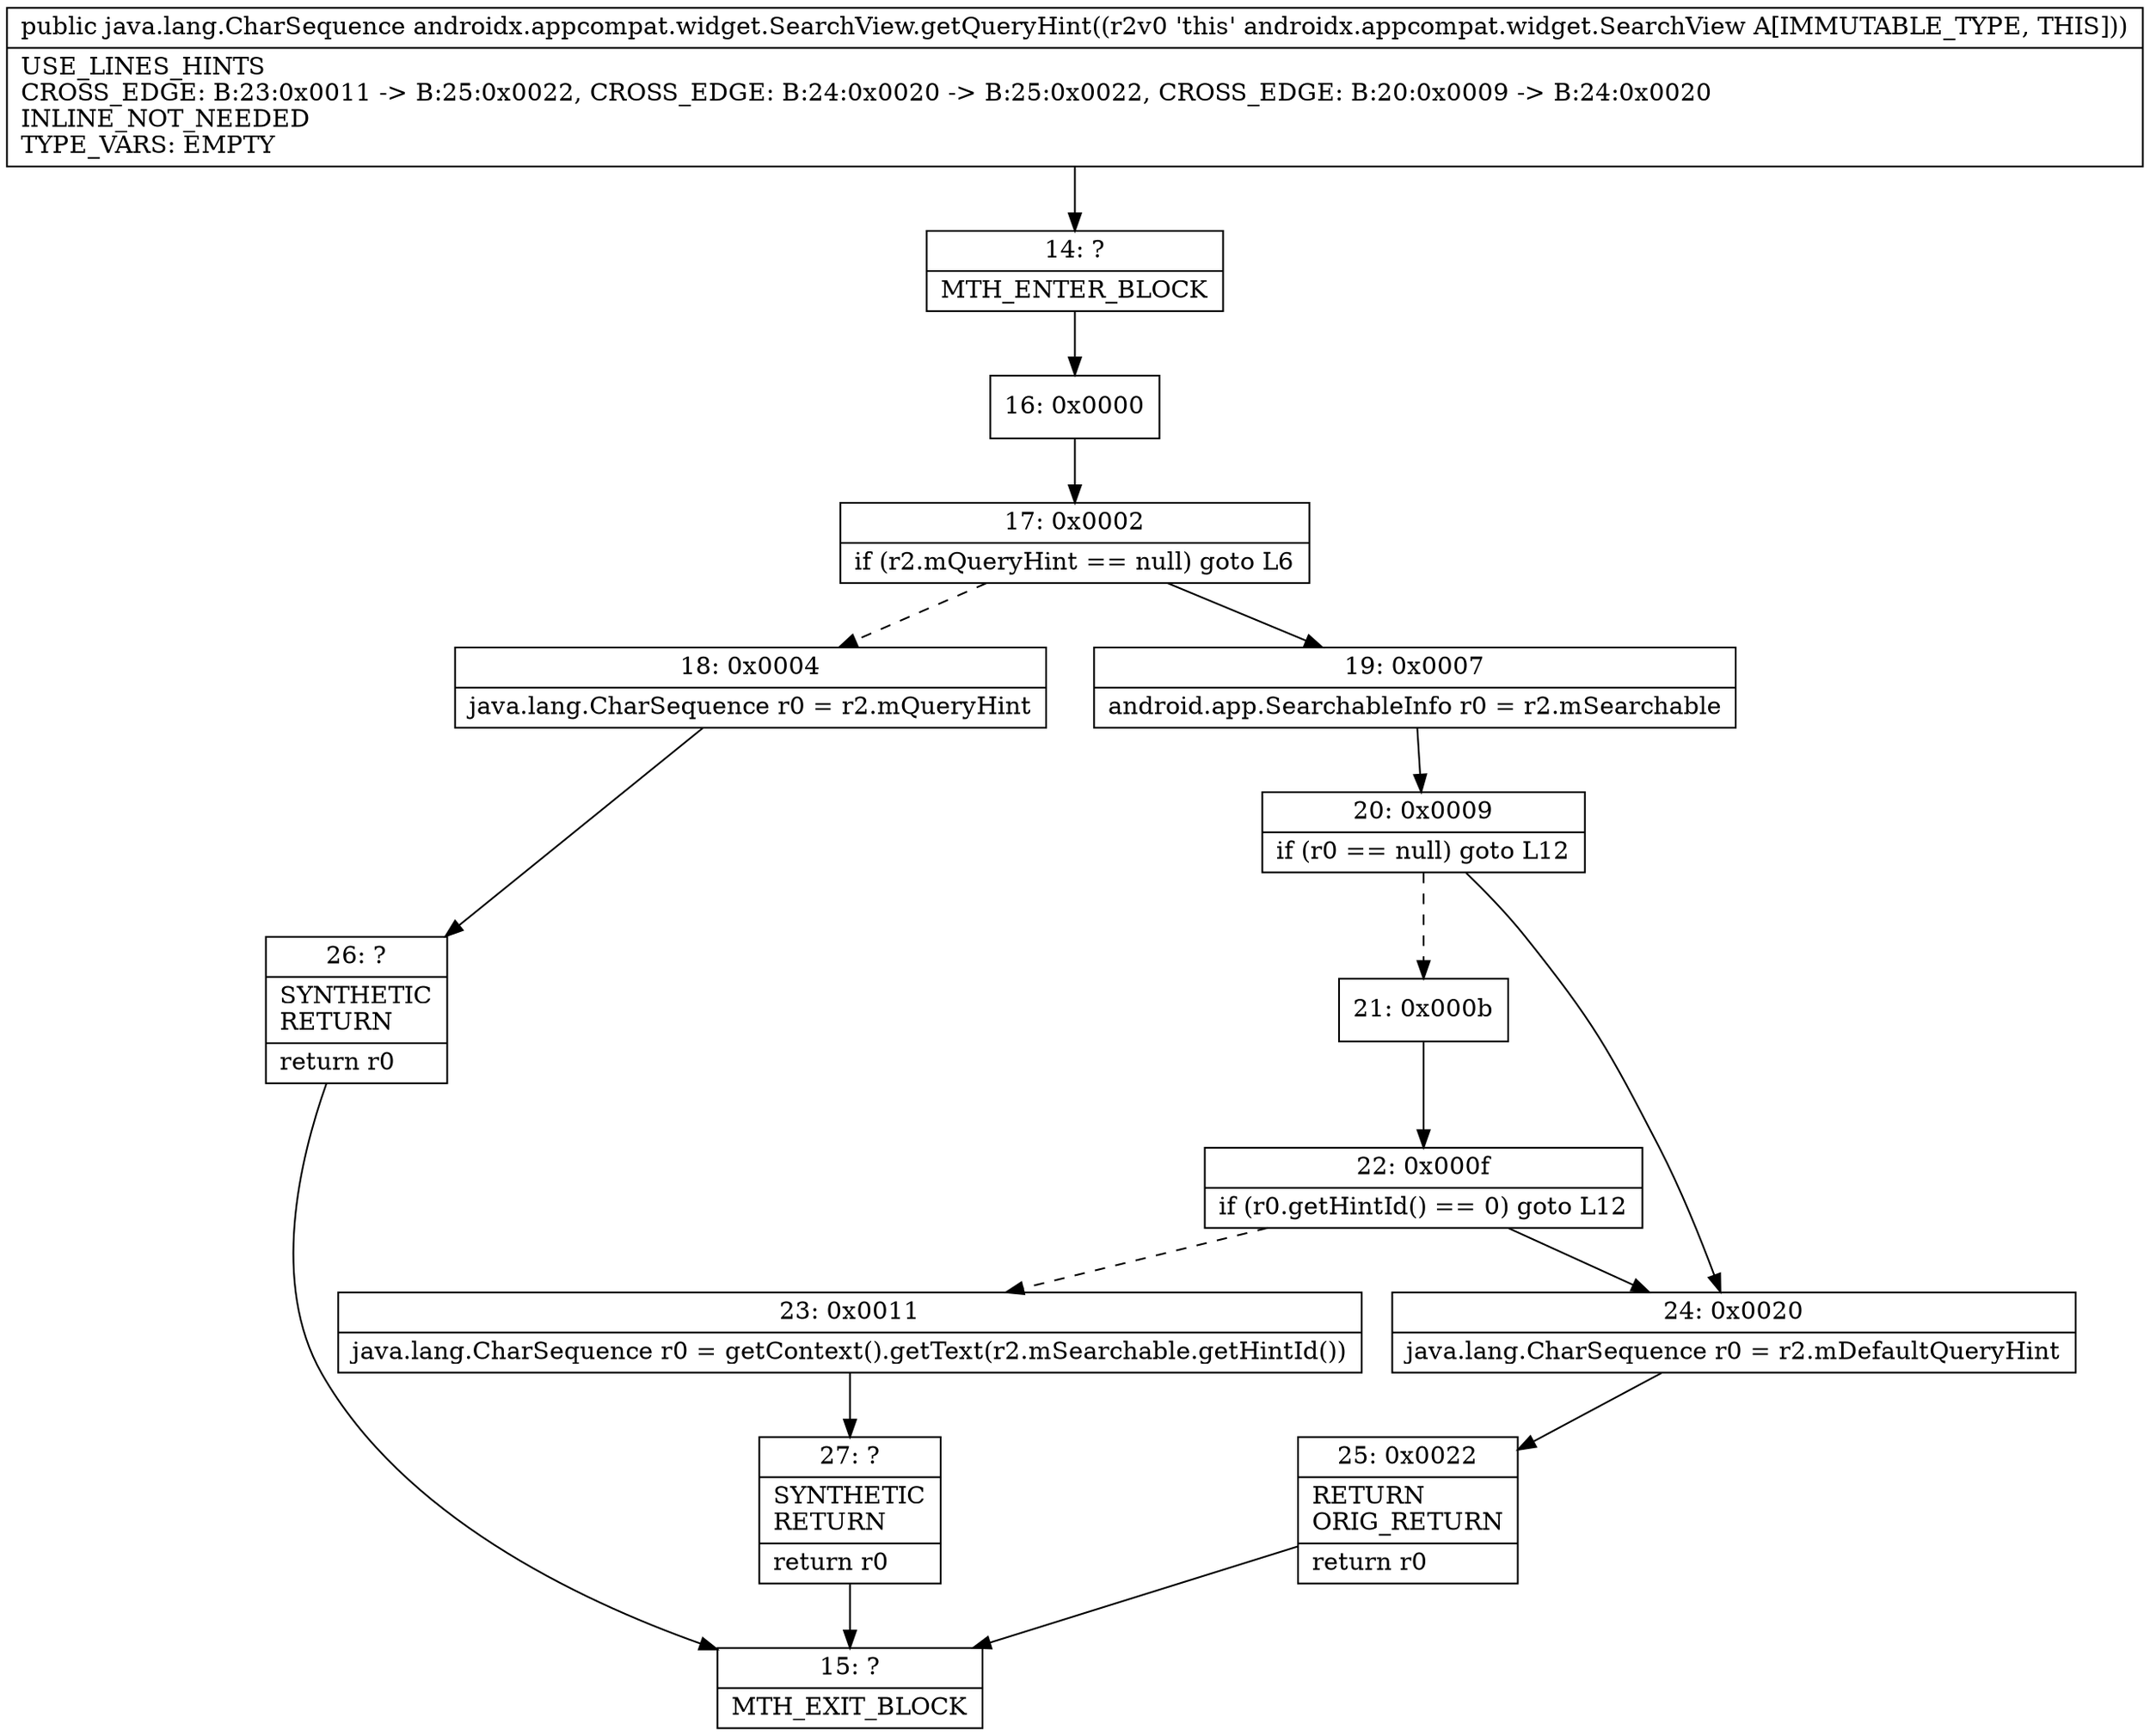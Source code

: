 digraph "CFG forandroidx.appcompat.widget.SearchView.getQueryHint()Ljava\/lang\/CharSequence;" {
Node_14 [shape=record,label="{14\:\ ?|MTH_ENTER_BLOCK\l}"];
Node_16 [shape=record,label="{16\:\ 0x0000}"];
Node_17 [shape=record,label="{17\:\ 0x0002|if (r2.mQueryHint == null) goto L6\l}"];
Node_18 [shape=record,label="{18\:\ 0x0004|java.lang.CharSequence r0 = r2.mQueryHint\l}"];
Node_26 [shape=record,label="{26\:\ ?|SYNTHETIC\lRETURN\l|return r0\l}"];
Node_15 [shape=record,label="{15\:\ ?|MTH_EXIT_BLOCK\l}"];
Node_19 [shape=record,label="{19\:\ 0x0007|android.app.SearchableInfo r0 = r2.mSearchable\l}"];
Node_20 [shape=record,label="{20\:\ 0x0009|if (r0 == null) goto L12\l}"];
Node_21 [shape=record,label="{21\:\ 0x000b}"];
Node_22 [shape=record,label="{22\:\ 0x000f|if (r0.getHintId() == 0) goto L12\l}"];
Node_23 [shape=record,label="{23\:\ 0x0011|java.lang.CharSequence r0 = getContext().getText(r2.mSearchable.getHintId())\l}"];
Node_27 [shape=record,label="{27\:\ ?|SYNTHETIC\lRETURN\l|return r0\l}"];
Node_24 [shape=record,label="{24\:\ 0x0020|java.lang.CharSequence r0 = r2.mDefaultQueryHint\l}"];
Node_25 [shape=record,label="{25\:\ 0x0022|RETURN\lORIG_RETURN\l|return r0\l}"];
MethodNode[shape=record,label="{public java.lang.CharSequence androidx.appcompat.widget.SearchView.getQueryHint((r2v0 'this' androidx.appcompat.widget.SearchView A[IMMUTABLE_TYPE, THIS]))  | USE_LINES_HINTS\lCROSS_EDGE: B:23:0x0011 \-\> B:25:0x0022, CROSS_EDGE: B:24:0x0020 \-\> B:25:0x0022, CROSS_EDGE: B:20:0x0009 \-\> B:24:0x0020\lINLINE_NOT_NEEDED\lTYPE_VARS: EMPTY\l}"];
MethodNode -> Node_14;Node_14 -> Node_16;
Node_16 -> Node_17;
Node_17 -> Node_18[style=dashed];
Node_17 -> Node_19;
Node_18 -> Node_26;
Node_26 -> Node_15;
Node_19 -> Node_20;
Node_20 -> Node_21[style=dashed];
Node_20 -> Node_24;
Node_21 -> Node_22;
Node_22 -> Node_23[style=dashed];
Node_22 -> Node_24;
Node_23 -> Node_27;
Node_27 -> Node_15;
Node_24 -> Node_25;
Node_25 -> Node_15;
}

